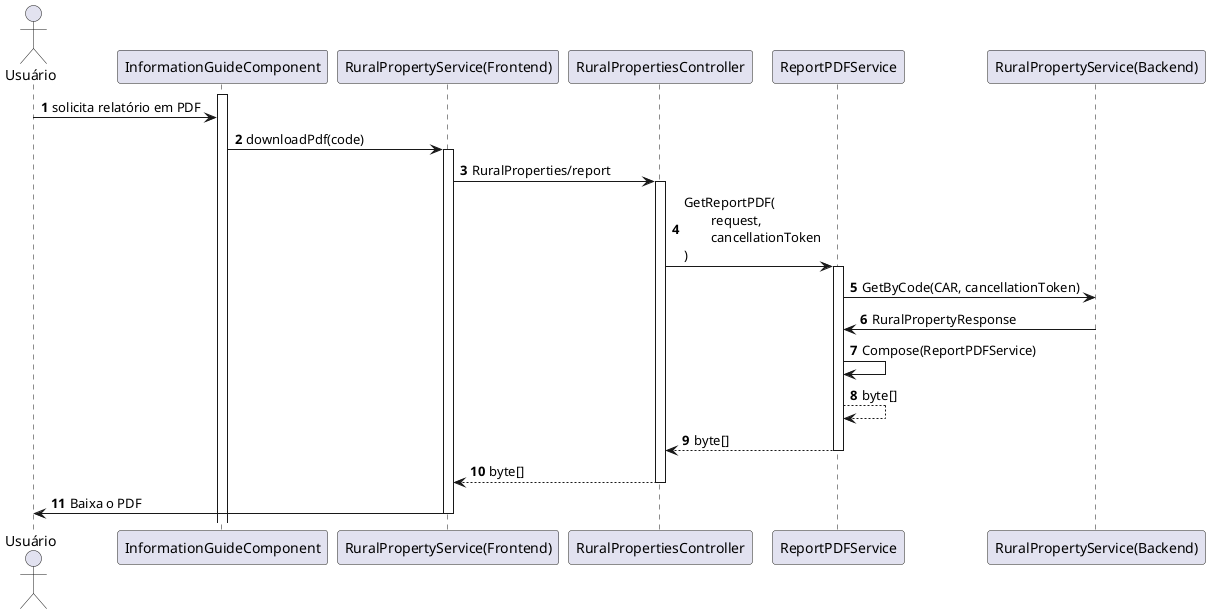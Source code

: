 @startuml
autonumber
actor Usuário as Actor

Activate "InformationGuideComponent"

Actor -> "InformationGuideComponent": solicita relatório em PDF
participant "RuralPropertyService(Frontend)" as r1
"InformationGuideComponent" -> r1 ++: downloadPdf(code)
r1 -> "RuralPropertiesController" ++: RuralProperties/report

"RuralPropertiesController" -> "ReportPDFService" ++: GetReportPDF(\n\trequest, \n\tcancellationToken\n)
participant "RuralPropertyService(Backend)" as r2
"ReportPDFService" -> r2: GetByCode(CAR, cancellationToken)

r2 -> "ReportPDFService" : RuralPropertyResponse
"ReportPDFService" -> "ReportPDFService" : Compose(ReportPDFService)

"ReportPDFService" --> "ReportPDFService": byte[]
"ReportPDFService" --> "RuralPropertiesController" --: byte[]
"RuralPropertiesController" --> r1 --: byte[]
r1 -> Actor --: Baixa o PDF

@enduml
